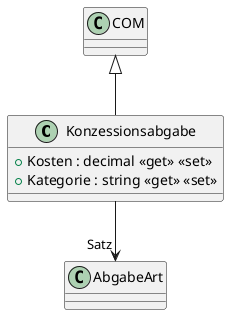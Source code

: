 @startuml
class Konzessionsabgabe {
    + Kosten : decimal <<get>> <<set>>
    + Kategorie : string <<get>> <<set>>
}
COM <|-- Konzessionsabgabe
Konzessionsabgabe --> "Satz" AbgabeArt
@enduml
